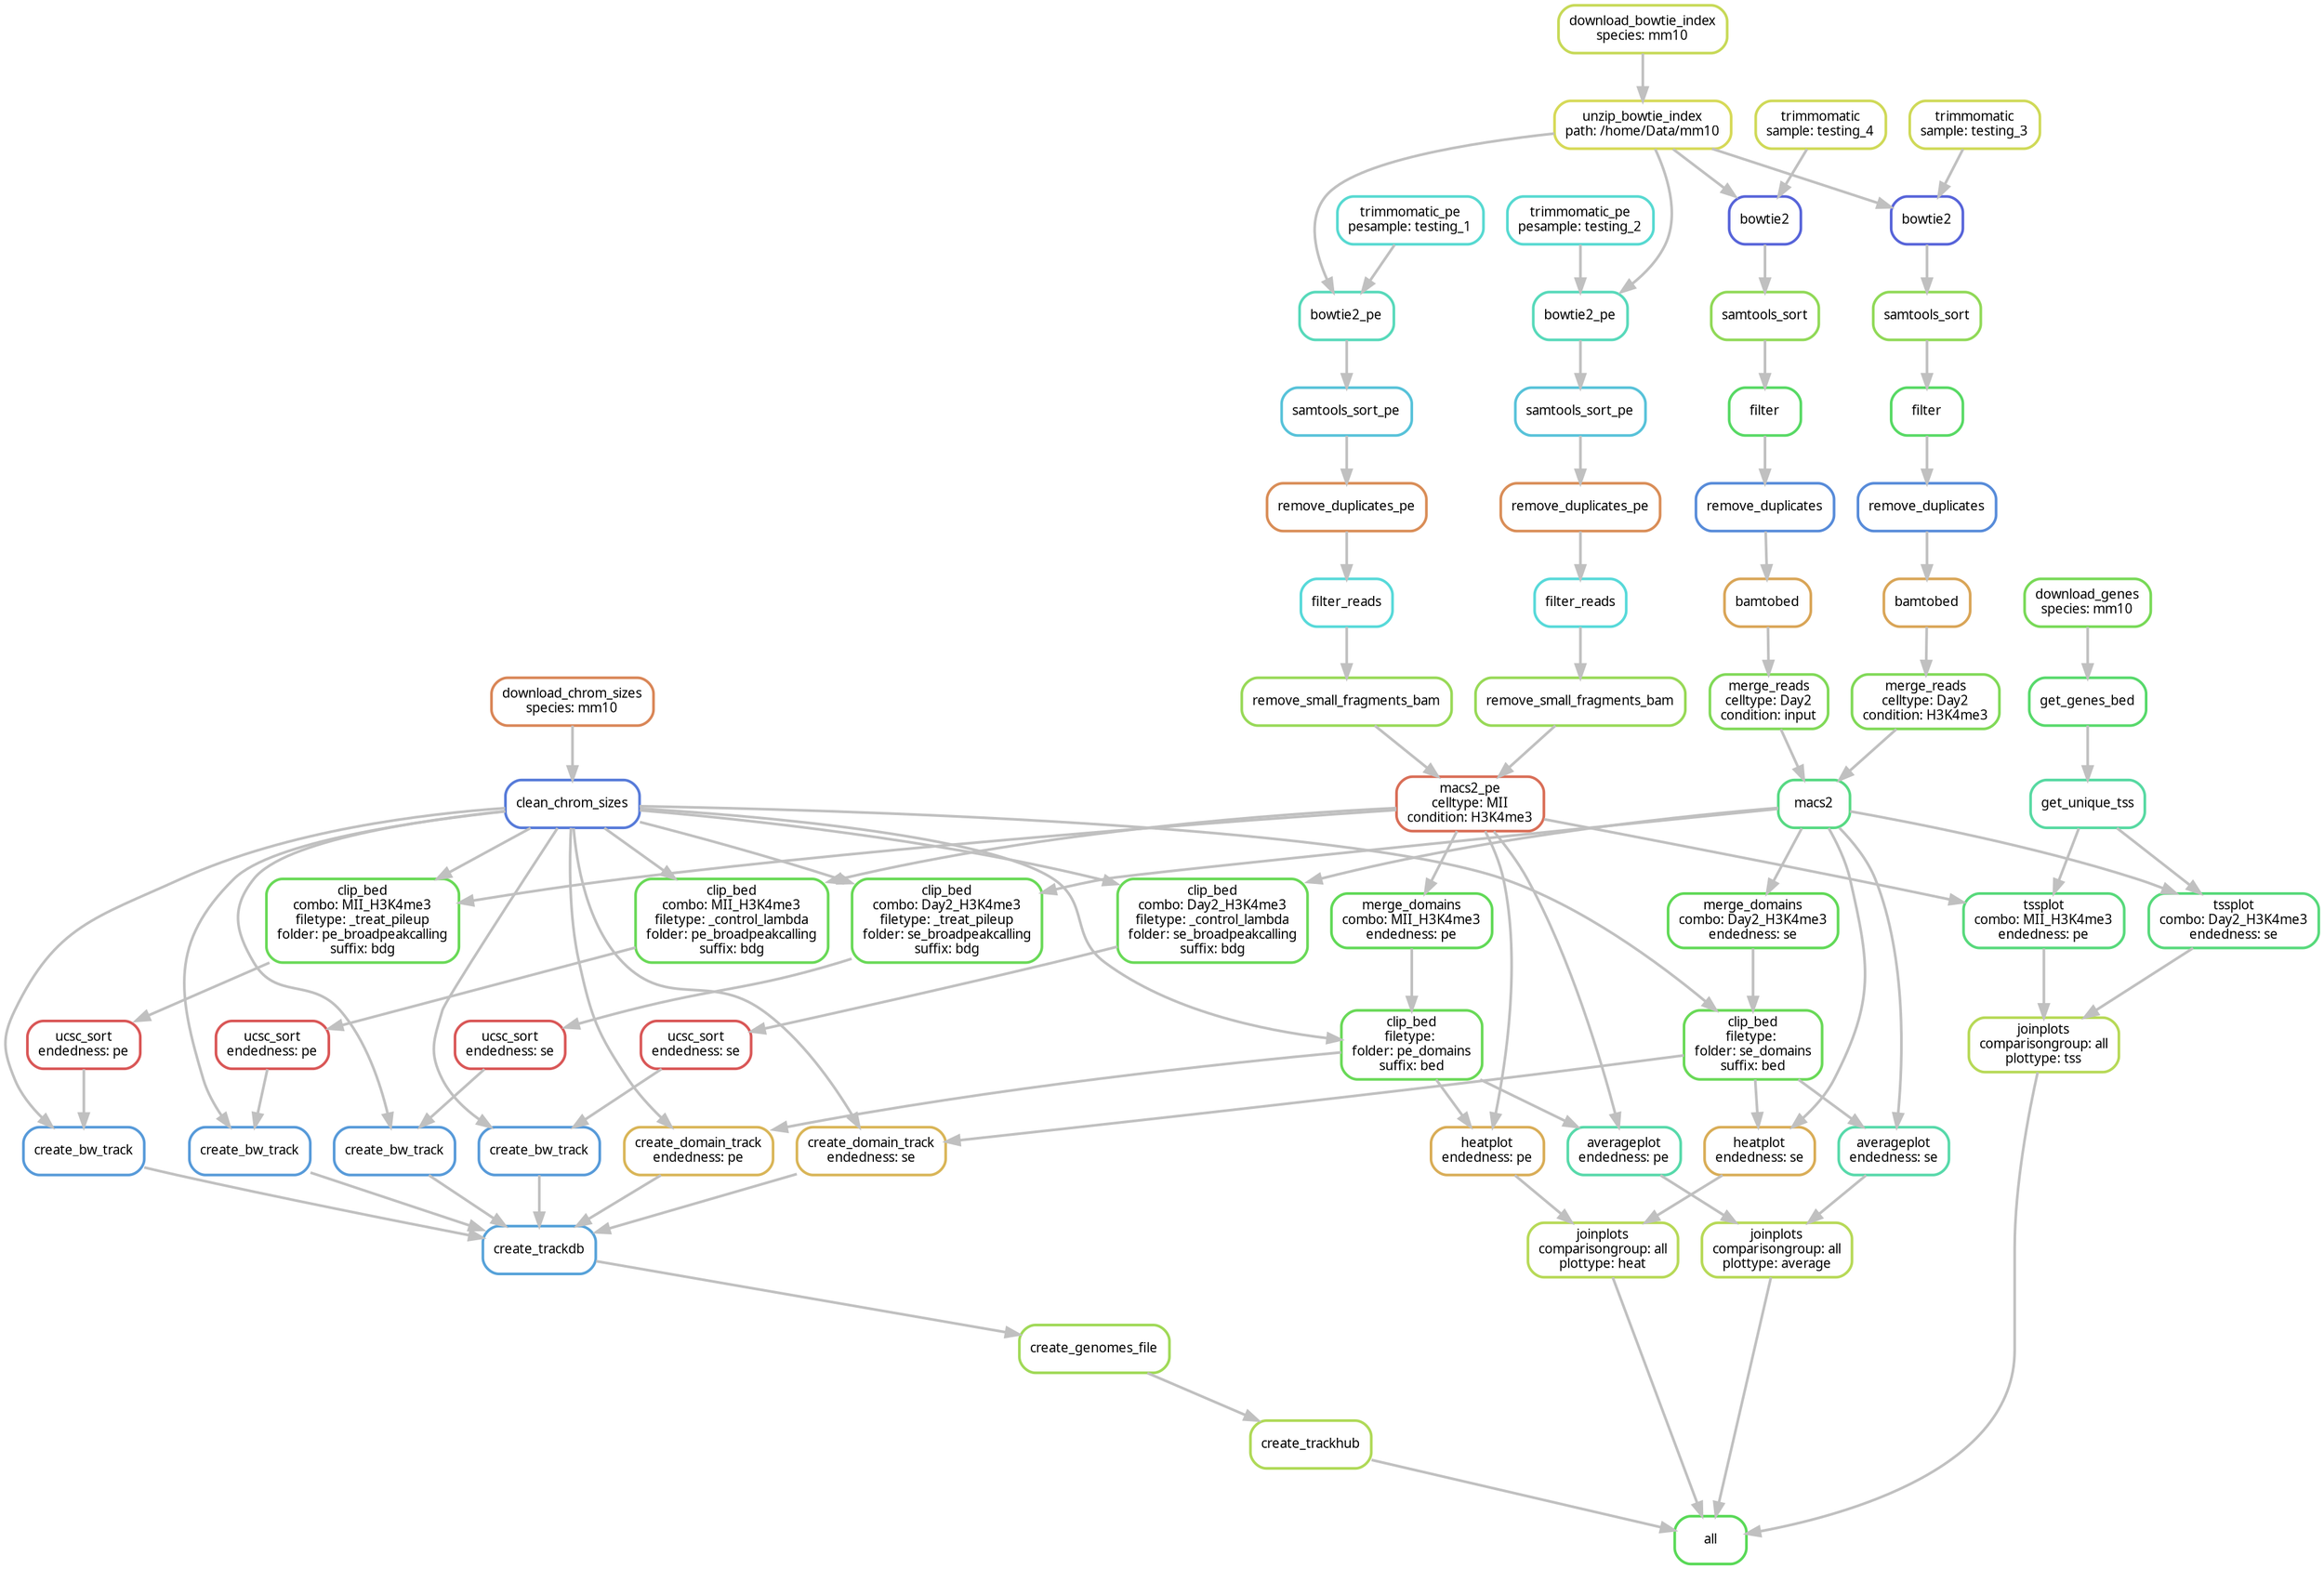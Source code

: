 digraph snakemake_dag {
    graph[bgcolor=white, margin=0];
    node[shape=box, style=rounded, fontname=sans,                 fontsize=10, penwidth=2];
    edge[penwidth=2, color=grey];
	0[label = "all", color = "0.33 0.6 0.85", style="rounded"];
	1[label = "joinplots\ncomparisongroup: all\nplottype: average", color = "0.21 0.6 0.85", style="rounded"];
	2[label = "averageplot\nendedness: se", color = "0.44 0.6 0.85", style="rounded"];
	3[label = "macs2", color = "0.39 0.6 0.85", style="rounded"];
	4[label = "merge_reads\ncelltype: Day2\ncondition: H3K4me3", color = "0.28 0.6 0.85", style="rounded"];
	5[label = "bamtobed", color = "0.10 0.6 0.85", style="rounded"];
	6[label = "remove_duplicates", color = "0.60 0.6 0.85", style="rounded"];
	7[label = "filter", color = "0.35 0.6 0.85", style="rounded"];
	8[label = "samtools_sort", color = "0.26 0.6 0.85", style="rounded"];
	9[label = "bowtie2", color = "0.65 0.6 0.85", style="rounded"];
	10[label = "trimmomatic\nsample: testing_3", color = "0.18 0.6 0.85", style="rounded"];
	11[label = "unzip_bowtie_index\npath: /home/Data/mm10", color = "0.17 0.6 0.85", style="rounded"];
	12[label = "download_bowtie_index\nspecies: mm10", color = "0.19 0.6 0.85", style="rounded"];
	13[label = "merge_reads\ncelltype: Day2\ncondition: input", color = "0.28 0.6 0.85", style="rounded"];
	14[label = "bamtobed", color = "0.10 0.6 0.85", style="rounded"];
	15[label = "remove_duplicates", color = "0.60 0.6 0.85", style="rounded"];
	16[label = "filter", color = "0.35 0.6 0.85", style="rounded"];
	17[label = "samtools_sort", color = "0.26 0.6 0.85", style="rounded"];
	18[label = "bowtie2", color = "0.65 0.6 0.85", style="rounded"];
	19[label = "trimmomatic\nsample: testing_4", color = "0.18 0.6 0.85", style="rounded"];
	20[label = "clip_bed\nfiletype: \nfolder: se_domains\nsuffix: bed", color = "0.31 0.6 0.85", style="rounded"];
	21[label = "merge_domains\ncombo: Day2_H3K4me3\nendedness: se", color = "0.32 0.6 0.85", style="rounded"];
	22[label = "clean_chrom_sizes", color = "0.62 0.6 0.85", style="rounded"];
	23[label = "download_chrom_sizes\nspecies: mm10", color = "0.06 0.6 0.85", style="rounded"];
	24[label = "averageplot\nendedness: pe", color = "0.44 0.6 0.85", style="rounded"];
	25[label = "macs2_pe\ncelltype: MII\ncondition: H3K4me3", color = "0.03 0.6 0.85", style="rounded"];
	26[label = "remove_small_fragments_bam", color = "0.25 0.6 0.85", style="rounded"];
	27[label = "filter_reads", color = "0.50 0.6 0.85", style="rounded"];
	28[label = "remove_duplicates_pe", color = "0.07 0.6 0.85", style="rounded"];
	29[label = "samtools_sort_pe", color = "0.53 0.6 0.85", style="rounded"];
	30[label = "bowtie2_pe", color = "0.46 0.6 0.85", style="rounded"];
	31[label = "trimmomatic_pe\npesample: testing_1", color = "0.49 0.6 0.85", style="rounded"];
	32[label = "remove_small_fragments_bam", color = "0.25 0.6 0.85", style="rounded"];
	33[label = "filter_reads", color = "0.50 0.6 0.85", style="rounded"];
	34[label = "remove_duplicates_pe", color = "0.07 0.6 0.85", style="rounded"];
	35[label = "samtools_sort_pe", color = "0.53 0.6 0.85", style="rounded"];
	36[label = "bowtie2_pe", color = "0.46 0.6 0.85", style="rounded"];
	37[label = "trimmomatic_pe\npesample: testing_2", color = "0.49 0.6 0.85", style="rounded"];
	38[label = "clip_bed\nfiletype: \nfolder: pe_domains\nsuffix: bed", color = "0.31 0.6 0.85", style="rounded"];
	39[label = "merge_domains\ncombo: MII_H3K4me3\nendedness: pe", color = "0.32 0.6 0.85", style="rounded"];
	40[label = "joinplots\ncomparisongroup: all\nplottype: heat", color = "0.21 0.6 0.85", style="rounded"];
	41[label = "heatplot\nendedness: se", color = "0.11 0.6 0.85", style="rounded"];
	42[label = "heatplot\nendedness: pe", color = "0.11 0.6 0.85", style="rounded"];
	43[label = "joinplots\ncomparisongroup: all\nplottype: tss", color = "0.21 0.6 0.85", style="rounded"];
	44[label = "tssplot\ncombo: Day2_H3K4me3\nendedness: se", color = "0.38 0.6 0.85", style="rounded"];
	45[label = "get_unique_tss", color = "0.43 0.6 0.85", style="rounded"];
	46[label = "get_genes_bed", color = "0.36 0.6 0.85", style="rounded"];
	47[label = "download_genes\nspecies: mm10", color = "0.29 0.6 0.85", style="rounded"];
	48[label = "tssplot\ncombo: MII_H3K4me3\nendedness: pe", color = "0.38 0.6 0.85", style="rounded"];
	49[label = "create_trackhub", color = "0.22 0.6 0.85", style="rounded"];
	50[label = "create_genomes_file", color = "0.24 0.6 0.85", style="rounded"];
	51[label = "create_trackdb", color = "0.57 0.6 0.85", style="rounded"];
	52[label = "create_domain_track\nendedness: se", color = "0.12 0.6 0.85", style="rounded"];
	53[label = "create_domain_track\nendedness: pe", color = "0.12 0.6 0.85", style="rounded"];
	54[label = "create_bw_track", color = "0.58 0.6 0.85", style="rounded"];
	55[label = "ucsc_sort\nendedness: se", color = "0.00 0.6 0.85", style="rounded"];
	56[label = "clip_bed\ncombo: Day2_H3K4me3\nfiletype: _treat_pileup\nfolder: se_broadpeakcalling\nsuffix: bdg", color = "0.31 0.6 0.85", style="rounded"];
	57[label = "create_bw_track", color = "0.58 0.6 0.85", style="rounded"];
	58[label = "ucsc_sort\nendedness: pe", color = "0.00 0.6 0.85", style="rounded"];
	59[label = "clip_bed\ncombo: MII_H3K4me3\nfiletype: _treat_pileup\nfolder: pe_broadpeakcalling\nsuffix: bdg", color = "0.31 0.6 0.85", style="rounded"];
	60[label = "create_bw_track", color = "0.58 0.6 0.85", style="rounded"];
	61[label = "ucsc_sort\nendedness: se", color = "0.00 0.6 0.85", style="rounded"];
	62[label = "clip_bed\ncombo: Day2_H3K4me3\nfiletype: _control_lambda\nfolder: se_broadpeakcalling\nsuffix: bdg", color = "0.31 0.6 0.85", style="rounded"];
	63[label = "create_bw_track", color = "0.58 0.6 0.85", style="rounded"];
	64[label = "ucsc_sort\nendedness: pe", color = "0.00 0.6 0.85", style="rounded"];
	65[label = "clip_bed\ncombo: MII_H3K4me3\nfiletype: _control_lambda\nfolder: pe_broadpeakcalling\nsuffix: bdg", color = "0.31 0.6 0.85", style="rounded"];
	1 -> 0
	40 -> 0
	43 -> 0
	49 -> 0
	2 -> 1
	24 -> 1
	3 -> 2
	20 -> 2
	4 -> 3
	13 -> 3
	5 -> 4
	6 -> 5
	7 -> 6
	8 -> 7
	9 -> 8
	10 -> 9
	11 -> 9
	12 -> 11
	14 -> 13
	15 -> 14
	16 -> 15
	17 -> 16
	18 -> 17
	19 -> 18
	11 -> 18
	21 -> 20
	22 -> 20
	3 -> 21
	23 -> 22
	25 -> 24
	38 -> 24
	26 -> 25
	32 -> 25
	27 -> 26
	28 -> 27
	29 -> 28
	30 -> 29
	31 -> 30
	11 -> 30
	33 -> 32
	34 -> 33
	35 -> 34
	36 -> 35
	37 -> 36
	11 -> 36
	39 -> 38
	22 -> 38
	25 -> 39
	41 -> 40
	42 -> 40
	3 -> 41
	20 -> 41
	25 -> 42
	38 -> 42
	44 -> 43
	48 -> 43
	3 -> 44
	45 -> 44
	46 -> 45
	47 -> 46
	25 -> 48
	45 -> 48
	50 -> 49
	51 -> 50
	52 -> 51
	53 -> 51
	54 -> 51
	57 -> 51
	60 -> 51
	63 -> 51
	20 -> 52
	22 -> 52
	38 -> 53
	22 -> 53
	55 -> 54
	22 -> 54
	56 -> 55
	3 -> 56
	22 -> 56
	58 -> 57
	22 -> 57
	59 -> 58
	25 -> 59
	22 -> 59
	61 -> 60
	22 -> 60
	62 -> 61
	3 -> 62
	22 -> 62
	64 -> 63
	22 -> 63
	65 -> 64
	25 -> 65
	22 -> 65
}            
